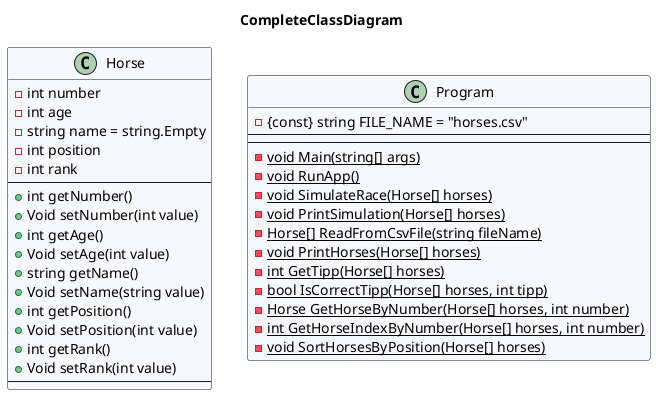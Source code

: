@startuml CompleteClassDiagram
title CompleteClassDiagram
 class Horse #GhostWhite {
- int number
- int age
- string name = string.Empty
- int position
- int rank
---
+ int getNumber()
+ Void setNumber(int value)
+ int getAge()
+ Void setAge(int value)
+ string getName()
+ Void setName(string value)
+ int getPosition()
+ Void setPosition(int value)
+ int getRank()
+ Void setRank(int value)
---
}
 class Program #GhostWhite {
- {const} string FILE_NAME = "horses.csv"
---
---
- {static} void Main(string[] args)
- {static} void RunApp()
- {static} void SimulateRace(Horse[] horses)
- {static} void PrintSimulation(Horse[] horses)
- {static} Horse[] ReadFromCsvFile(string fileName)
- {static} void PrintHorses(Horse[] horses)
- {static} int GetTipp(Horse[] horses)
- {static} bool IsCorrectTipp(Horse[] horses, int tipp)
- {static} Horse GetHorseByNumber(Horse[] horses, int number)
- {static} int GetHorseIndexByNumber(Horse[] horses, int number)
- {static} void SortHorsesByPosition(Horse[] horses)
}
@enduml
